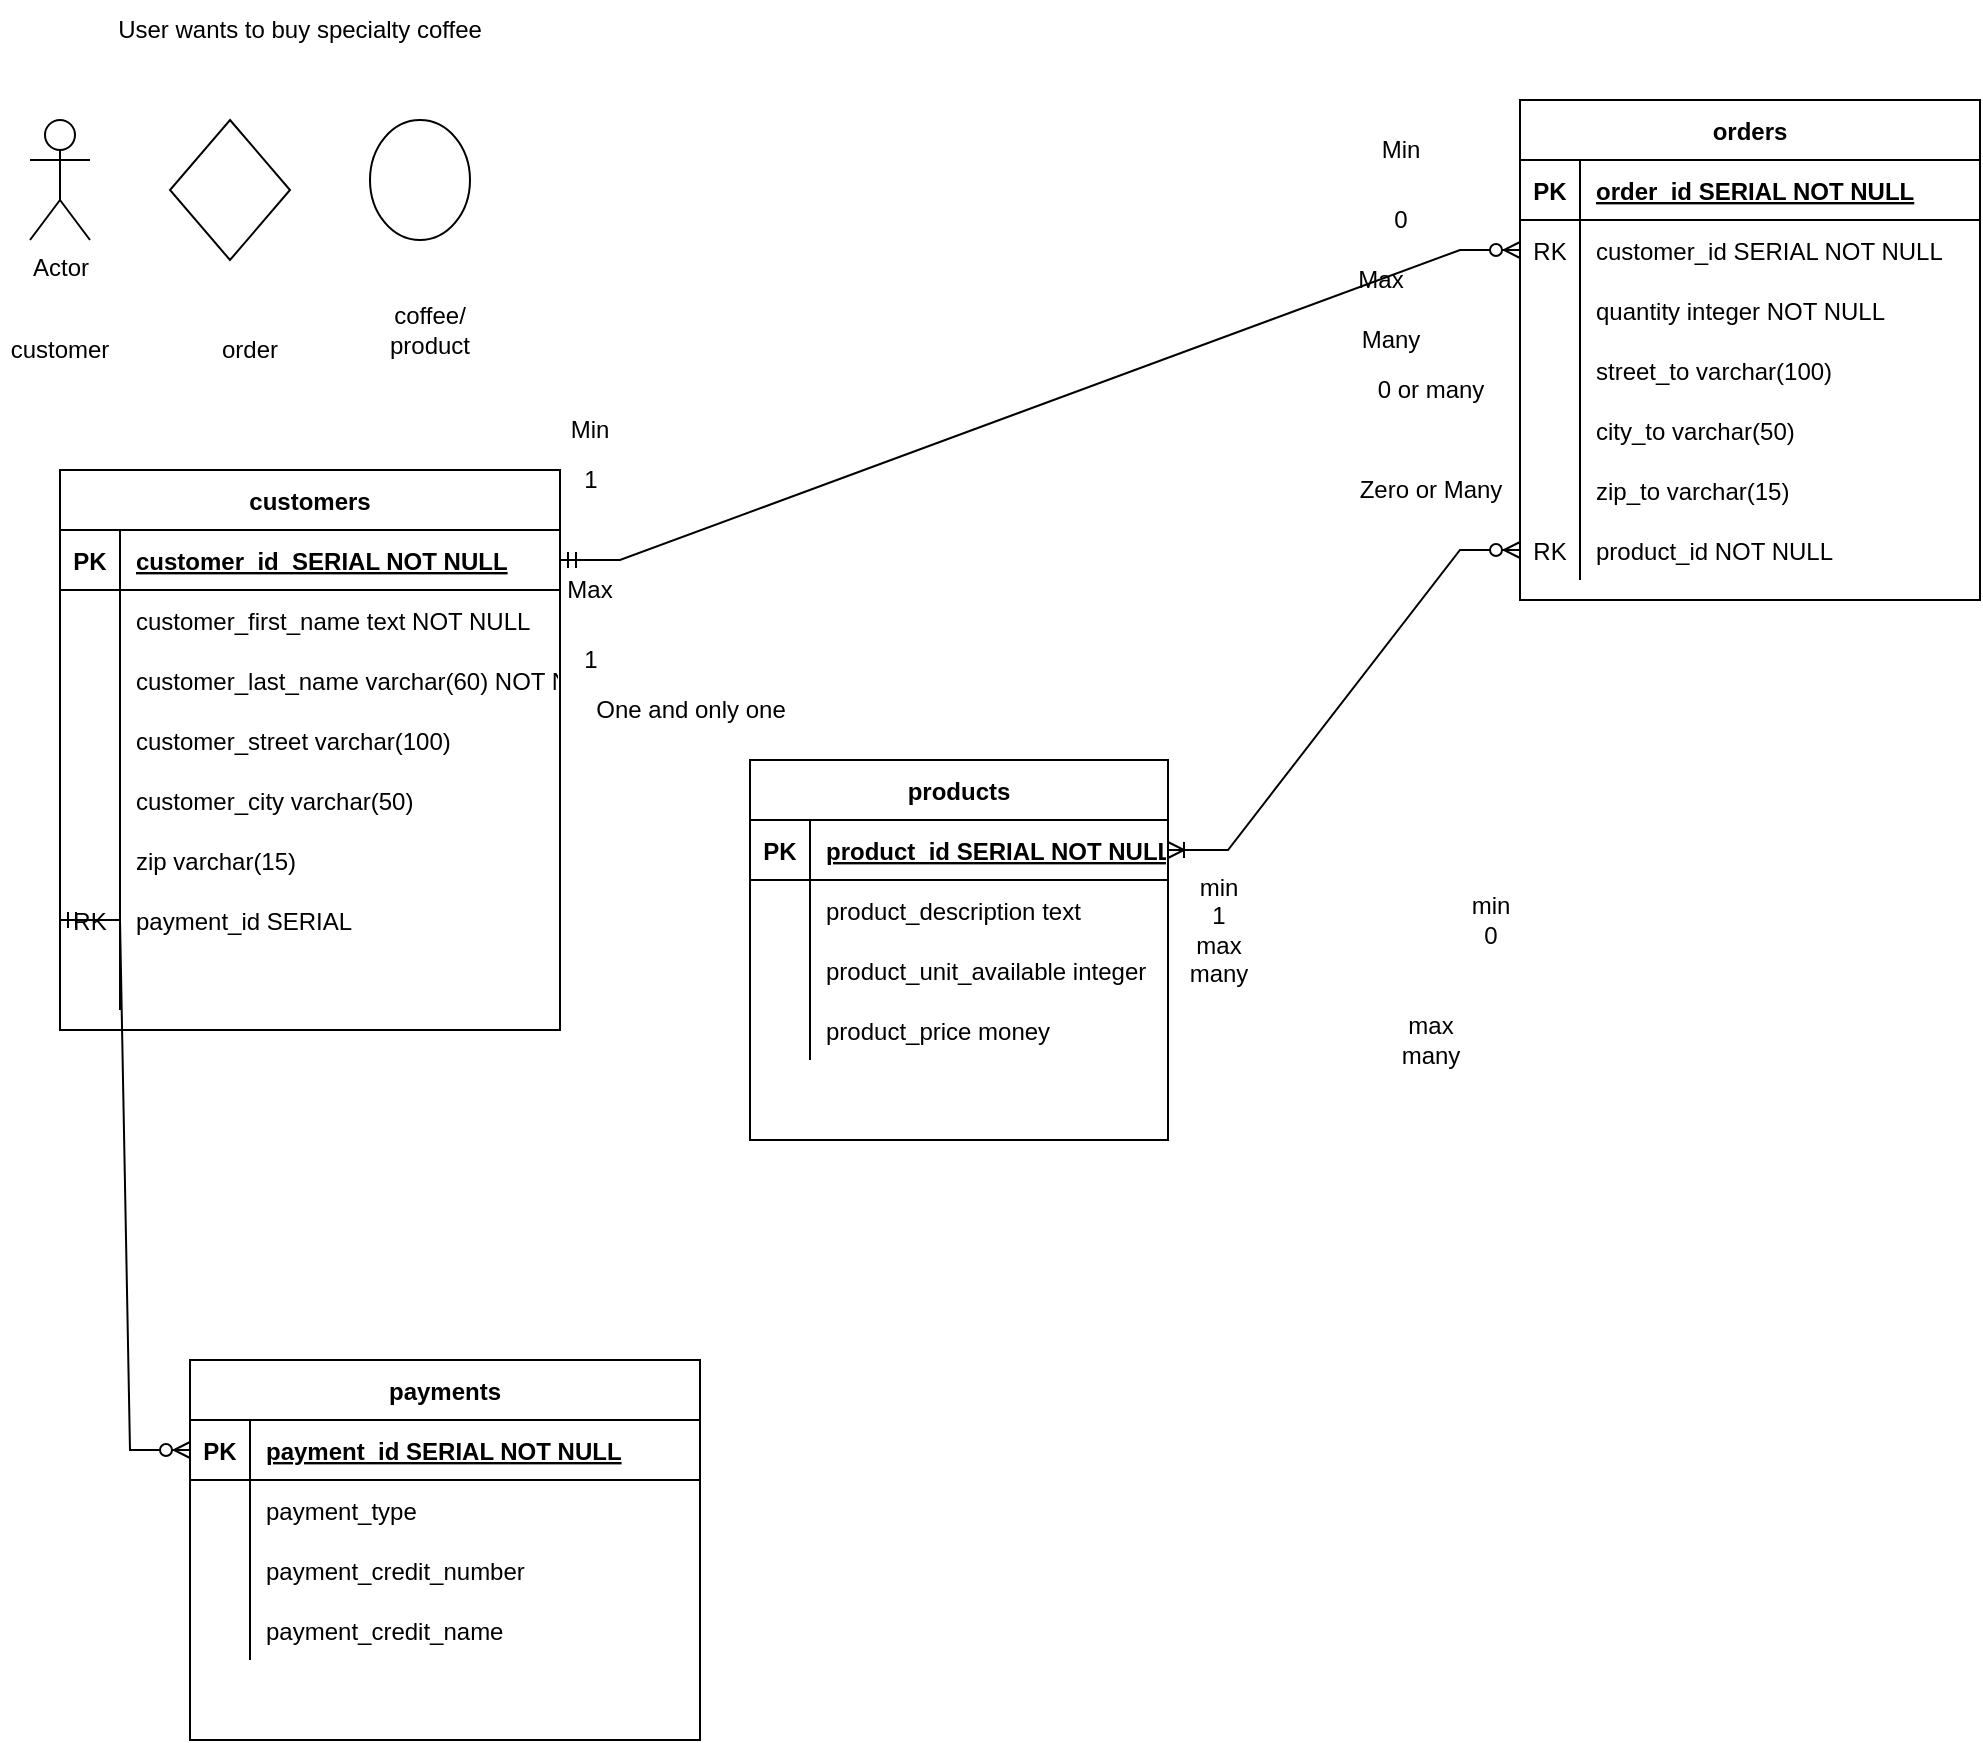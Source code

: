 <mxfile version="20.5.1" type="device"><diagram id="R2lEEEUBdFMjLlhIrx00" name="Page-1"><mxGraphModel dx="1678" dy="905" grid="1" gridSize="10" guides="1" tooltips="1" connect="1" arrows="1" fold="1" page="1" pageScale="1" pageWidth="850" pageHeight="1100" math="0" shadow="0" extFonts="Permanent Marker^https://fonts.googleapis.com/css?family=Permanent+Marker"><root><mxCell id="0"/><mxCell id="1" parent="0"/><mxCell id="4k5GteddXKoMZnhSFALY-1" value="User wants to buy specialty coffee" style="text;html=1;strokeColor=none;fillColor=none;align=center;verticalAlign=middle;whiteSpace=wrap;rounded=0;" vertex="1" parent="1"><mxGeometry x="50" y="30" width="230" height="30" as="geometry"/></mxCell><mxCell id="4k5GteddXKoMZnhSFALY-2" value="Actor" style="shape=umlActor;verticalLabelPosition=bottom;verticalAlign=top;html=1;outlineConnect=0;" vertex="1" parent="1"><mxGeometry x="30" y="90" width="30" height="60" as="geometry"/></mxCell><mxCell id="4k5GteddXKoMZnhSFALY-3" value="customer" style="text;html=1;strokeColor=none;fillColor=none;align=center;verticalAlign=middle;whiteSpace=wrap;rounded=0;" vertex="1" parent="1"><mxGeometry x="15" y="190" width="60" height="30" as="geometry"/></mxCell><mxCell id="4k5GteddXKoMZnhSFALY-4" value="" style="ellipse;whiteSpace=wrap;html=1;" vertex="1" parent="1"><mxGeometry x="200" y="90" width="50" height="60" as="geometry"/></mxCell><mxCell id="4k5GteddXKoMZnhSFALY-5" value="coffee/&lt;br&gt;product" style="text;html=1;strokeColor=none;fillColor=none;align=center;verticalAlign=middle;whiteSpace=wrap;rounded=0;" vertex="1" parent="1"><mxGeometry x="200" y="180" width="60" height="30" as="geometry"/></mxCell><mxCell id="4k5GteddXKoMZnhSFALY-6" value="order" style="text;html=1;strokeColor=none;fillColor=none;align=center;verticalAlign=middle;whiteSpace=wrap;rounded=0;" vertex="1" parent="1"><mxGeometry x="110" y="190" width="60" height="30" as="geometry"/></mxCell><mxCell id="4k5GteddXKoMZnhSFALY-7" value="" style="rhombus;whiteSpace=wrap;html=1;" vertex="1" parent="1"><mxGeometry x="100" y="90" width="60" height="70" as="geometry"/></mxCell><mxCell id="4k5GteddXKoMZnhSFALY-31" value="customers" style="shape=table;startSize=30;container=1;collapsible=1;childLayout=tableLayout;fixedRows=1;rowLines=0;fontStyle=1;align=center;resizeLast=1;" vertex="1" parent="1"><mxGeometry x="45" y="265" width="250" height="280" as="geometry"/></mxCell><mxCell id="4k5GteddXKoMZnhSFALY-32" value="" style="shape=tableRow;horizontal=0;startSize=0;swimlaneHead=0;swimlaneBody=0;fillColor=none;collapsible=0;dropTarget=0;points=[[0,0.5],[1,0.5]];portConstraint=eastwest;top=0;left=0;right=0;bottom=1;" vertex="1" parent="4k5GteddXKoMZnhSFALY-31"><mxGeometry y="30" width="250" height="30" as="geometry"/></mxCell><mxCell id="4k5GteddXKoMZnhSFALY-33" value="PK" style="shape=partialRectangle;connectable=0;fillColor=none;top=0;left=0;bottom=0;right=0;fontStyle=1;overflow=hidden;" vertex="1" parent="4k5GteddXKoMZnhSFALY-32"><mxGeometry width="30" height="30" as="geometry"><mxRectangle width="30" height="30" as="alternateBounds"/></mxGeometry></mxCell><mxCell id="4k5GteddXKoMZnhSFALY-34" value="customer_id  SERIAL NOT NULL" style="shape=partialRectangle;connectable=0;fillColor=none;top=0;left=0;bottom=0;right=0;align=left;spacingLeft=6;fontStyle=5;overflow=hidden;" vertex="1" parent="4k5GteddXKoMZnhSFALY-32"><mxGeometry x="30" width="220" height="30" as="geometry"><mxRectangle width="220" height="30" as="alternateBounds"/></mxGeometry></mxCell><mxCell id="4k5GteddXKoMZnhSFALY-35" value="" style="shape=tableRow;horizontal=0;startSize=0;swimlaneHead=0;swimlaneBody=0;fillColor=none;collapsible=0;dropTarget=0;points=[[0,0.5],[1,0.5]];portConstraint=eastwest;top=0;left=0;right=0;bottom=0;" vertex="1" parent="4k5GteddXKoMZnhSFALY-31"><mxGeometry y="60" width="250" height="30" as="geometry"/></mxCell><mxCell id="4k5GteddXKoMZnhSFALY-36" value="" style="shape=partialRectangle;connectable=0;fillColor=none;top=0;left=0;bottom=0;right=0;editable=1;overflow=hidden;" vertex="1" parent="4k5GteddXKoMZnhSFALY-35"><mxGeometry width="30" height="30" as="geometry"><mxRectangle width="30" height="30" as="alternateBounds"/></mxGeometry></mxCell><mxCell id="4k5GteddXKoMZnhSFALY-37" value="customer_first_name text NOT NULL" style="shape=partialRectangle;connectable=0;fillColor=none;top=0;left=0;bottom=0;right=0;align=left;spacingLeft=6;overflow=hidden;" vertex="1" parent="4k5GteddXKoMZnhSFALY-35"><mxGeometry x="30" width="220" height="30" as="geometry"><mxRectangle width="220" height="30" as="alternateBounds"/></mxGeometry></mxCell><mxCell id="4k5GteddXKoMZnhSFALY-38" value="" style="shape=tableRow;horizontal=0;startSize=0;swimlaneHead=0;swimlaneBody=0;fillColor=none;collapsible=0;dropTarget=0;points=[[0,0.5],[1,0.5]];portConstraint=eastwest;top=0;left=0;right=0;bottom=0;" vertex="1" parent="4k5GteddXKoMZnhSFALY-31"><mxGeometry y="90" width="250" height="30" as="geometry"/></mxCell><mxCell id="4k5GteddXKoMZnhSFALY-39" value="" style="shape=partialRectangle;connectable=0;fillColor=none;top=0;left=0;bottom=0;right=0;editable=1;overflow=hidden;" vertex="1" parent="4k5GteddXKoMZnhSFALY-38"><mxGeometry width="30" height="30" as="geometry"><mxRectangle width="30" height="30" as="alternateBounds"/></mxGeometry></mxCell><mxCell id="4k5GteddXKoMZnhSFALY-40" value="customer_last_name varchar(60) NOT NULL" style="shape=partialRectangle;connectable=0;fillColor=none;top=0;left=0;bottom=0;right=0;align=left;spacingLeft=6;overflow=hidden;" vertex="1" parent="4k5GteddXKoMZnhSFALY-38"><mxGeometry x="30" width="220" height="30" as="geometry"><mxRectangle width="220" height="30" as="alternateBounds"/></mxGeometry></mxCell><mxCell id="4k5GteddXKoMZnhSFALY-41" value="" style="shape=tableRow;horizontal=0;startSize=0;swimlaneHead=0;swimlaneBody=0;fillColor=none;collapsible=0;dropTarget=0;points=[[0,0.5],[1,0.5]];portConstraint=eastwest;top=0;left=0;right=0;bottom=0;" vertex="1" parent="4k5GteddXKoMZnhSFALY-31"><mxGeometry y="120" width="250" height="30" as="geometry"/></mxCell><mxCell id="4k5GteddXKoMZnhSFALY-42" value="" style="shape=partialRectangle;connectable=0;fillColor=none;top=0;left=0;bottom=0;right=0;editable=1;overflow=hidden;" vertex="1" parent="4k5GteddXKoMZnhSFALY-41"><mxGeometry width="30" height="30" as="geometry"><mxRectangle width="30" height="30" as="alternateBounds"/></mxGeometry></mxCell><mxCell id="4k5GteddXKoMZnhSFALY-43" value="customer_street varchar(100)" style="shape=partialRectangle;connectable=0;fillColor=none;top=0;left=0;bottom=0;right=0;align=left;spacingLeft=6;overflow=hidden;" vertex="1" parent="4k5GteddXKoMZnhSFALY-41"><mxGeometry x="30" width="220" height="30" as="geometry"><mxRectangle width="220" height="30" as="alternateBounds"/></mxGeometry></mxCell><mxCell id="4k5GteddXKoMZnhSFALY-44" value="" style="shape=tableRow;horizontal=0;startSize=0;swimlaneHead=0;swimlaneBody=0;fillColor=none;collapsible=0;dropTarget=0;points=[[0,0.5],[1,0.5]];portConstraint=eastwest;top=0;left=0;right=0;bottom=0;" vertex="1" parent="4k5GteddXKoMZnhSFALY-31"><mxGeometry y="150" width="250" height="30" as="geometry"/></mxCell><mxCell id="4k5GteddXKoMZnhSFALY-45" value="" style="shape=partialRectangle;connectable=0;fillColor=none;top=0;left=0;bottom=0;right=0;editable=1;overflow=hidden;" vertex="1" parent="4k5GteddXKoMZnhSFALY-44"><mxGeometry width="30" height="30" as="geometry"><mxRectangle width="30" height="30" as="alternateBounds"/></mxGeometry></mxCell><mxCell id="4k5GteddXKoMZnhSFALY-46" value="customer_city varchar(50)" style="shape=partialRectangle;connectable=0;fillColor=none;top=0;left=0;bottom=0;right=0;align=left;spacingLeft=6;overflow=hidden;" vertex="1" parent="4k5GteddXKoMZnhSFALY-44"><mxGeometry x="30" width="220" height="30" as="geometry"><mxRectangle width="220" height="30" as="alternateBounds"/></mxGeometry></mxCell><mxCell id="4k5GteddXKoMZnhSFALY-102" value="" style="shape=tableRow;horizontal=0;startSize=0;swimlaneHead=0;swimlaneBody=0;fillColor=none;collapsible=0;dropTarget=0;points=[[0,0.5],[1,0.5]];portConstraint=eastwest;top=0;left=0;right=0;bottom=0;" vertex="1" parent="4k5GteddXKoMZnhSFALY-31"><mxGeometry y="180" width="250" height="30" as="geometry"/></mxCell><mxCell id="4k5GteddXKoMZnhSFALY-103" value="" style="shape=partialRectangle;connectable=0;fillColor=none;top=0;left=0;bottom=0;right=0;editable=1;overflow=hidden;" vertex="1" parent="4k5GteddXKoMZnhSFALY-102"><mxGeometry width="30" height="30" as="geometry"><mxRectangle width="30" height="30" as="alternateBounds"/></mxGeometry></mxCell><mxCell id="4k5GteddXKoMZnhSFALY-104" value="zip varchar(15)" style="shape=partialRectangle;connectable=0;fillColor=none;top=0;left=0;bottom=0;right=0;align=left;spacingLeft=6;overflow=hidden;" vertex="1" parent="4k5GteddXKoMZnhSFALY-102"><mxGeometry x="30" width="220" height="30" as="geometry"><mxRectangle width="220" height="30" as="alternateBounds"/></mxGeometry></mxCell><mxCell id="4k5GteddXKoMZnhSFALY-47" value="" style="shape=tableRow;horizontal=0;startSize=0;swimlaneHead=0;swimlaneBody=0;fillColor=none;collapsible=0;dropTarget=0;points=[[0,0.5],[1,0.5]];portConstraint=eastwest;top=0;left=0;right=0;bottom=0;" vertex="1" parent="4k5GteddXKoMZnhSFALY-31"><mxGeometry y="210" width="250" height="30" as="geometry"/></mxCell><mxCell id="4k5GteddXKoMZnhSFALY-48" value="RK" style="shape=partialRectangle;connectable=0;fillColor=none;top=0;left=0;bottom=0;right=0;editable=1;overflow=hidden;" vertex="1" parent="4k5GteddXKoMZnhSFALY-47"><mxGeometry width="30" height="30" as="geometry"><mxRectangle width="30" height="30" as="alternateBounds"/></mxGeometry></mxCell><mxCell id="4k5GteddXKoMZnhSFALY-49" value="payment_id SERIAL" style="shape=partialRectangle;connectable=0;fillColor=none;top=0;left=0;bottom=0;right=0;align=left;spacingLeft=6;overflow=hidden;" vertex="1" parent="4k5GteddXKoMZnhSFALY-47"><mxGeometry x="30" width="220" height="30" as="geometry"><mxRectangle width="220" height="30" as="alternateBounds"/></mxGeometry></mxCell><mxCell id="4k5GteddXKoMZnhSFALY-50" value="" style="shape=tableRow;horizontal=0;startSize=0;swimlaneHead=0;swimlaneBody=0;fillColor=none;collapsible=0;dropTarget=0;points=[[0,0.5],[1,0.5]];portConstraint=eastwest;top=0;left=0;right=0;bottom=0;" vertex="1" parent="4k5GteddXKoMZnhSFALY-31"><mxGeometry y="240" width="250" height="30" as="geometry"/></mxCell><mxCell id="4k5GteddXKoMZnhSFALY-51" value="" style="shape=partialRectangle;connectable=0;fillColor=none;top=0;left=0;bottom=0;right=0;editable=1;overflow=hidden;" vertex="1" parent="4k5GteddXKoMZnhSFALY-50"><mxGeometry width="30" height="30" as="geometry"><mxRectangle width="30" height="30" as="alternateBounds"/></mxGeometry></mxCell><mxCell id="4k5GteddXKoMZnhSFALY-52" value="" style="shape=partialRectangle;connectable=0;fillColor=none;top=0;left=0;bottom=0;right=0;align=left;spacingLeft=6;overflow=hidden;" vertex="1" parent="4k5GteddXKoMZnhSFALY-50"><mxGeometry x="30" width="220" height="30" as="geometry"><mxRectangle width="220" height="30" as="alternateBounds"/></mxGeometry></mxCell><mxCell id="4k5GteddXKoMZnhSFALY-53" value="orders" style="shape=table;startSize=30;container=1;collapsible=1;childLayout=tableLayout;fixedRows=1;rowLines=0;fontStyle=1;align=center;resizeLast=1;" vertex="1" parent="1"><mxGeometry x="775" y="80" width="230" height="250" as="geometry"/></mxCell><mxCell id="4k5GteddXKoMZnhSFALY-54" value="" style="shape=tableRow;horizontal=0;startSize=0;swimlaneHead=0;swimlaneBody=0;fillColor=none;collapsible=0;dropTarget=0;points=[[0,0.5],[1,0.5]];portConstraint=eastwest;top=0;left=0;right=0;bottom=1;" vertex="1" parent="4k5GteddXKoMZnhSFALY-53"><mxGeometry y="30" width="230" height="30" as="geometry"/></mxCell><mxCell id="4k5GteddXKoMZnhSFALY-55" value="PK" style="shape=partialRectangle;connectable=0;fillColor=none;top=0;left=0;bottom=0;right=0;fontStyle=1;overflow=hidden;" vertex="1" parent="4k5GteddXKoMZnhSFALY-54"><mxGeometry width="30" height="30" as="geometry"><mxRectangle width="30" height="30" as="alternateBounds"/></mxGeometry></mxCell><mxCell id="4k5GteddXKoMZnhSFALY-56" value="order_id SERIAL NOT NULL" style="shape=partialRectangle;connectable=0;fillColor=none;top=0;left=0;bottom=0;right=0;align=left;spacingLeft=6;fontStyle=5;overflow=hidden;" vertex="1" parent="4k5GteddXKoMZnhSFALY-54"><mxGeometry x="30" width="200" height="30" as="geometry"><mxRectangle width="200" height="30" as="alternateBounds"/></mxGeometry></mxCell><mxCell id="4k5GteddXKoMZnhSFALY-57" value="" style="shape=tableRow;horizontal=0;startSize=0;swimlaneHead=0;swimlaneBody=0;fillColor=none;collapsible=0;dropTarget=0;points=[[0,0.5],[1,0.5]];portConstraint=eastwest;top=0;left=0;right=0;bottom=0;" vertex="1" parent="4k5GteddXKoMZnhSFALY-53"><mxGeometry y="60" width="230" height="30" as="geometry"/></mxCell><mxCell id="4k5GteddXKoMZnhSFALY-58" value="RK" style="shape=partialRectangle;connectable=0;fillColor=none;top=0;left=0;bottom=0;right=0;editable=1;overflow=hidden;" vertex="1" parent="4k5GteddXKoMZnhSFALY-57"><mxGeometry width="30" height="30" as="geometry"><mxRectangle width="30" height="30" as="alternateBounds"/></mxGeometry></mxCell><mxCell id="4k5GteddXKoMZnhSFALY-59" value="customer_id SERIAL NOT NULL" style="shape=partialRectangle;connectable=0;fillColor=none;top=0;left=0;bottom=0;right=0;align=left;spacingLeft=6;overflow=hidden;" vertex="1" parent="4k5GteddXKoMZnhSFALY-57"><mxGeometry x="30" width="200" height="30" as="geometry"><mxRectangle width="200" height="30" as="alternateBounds"/></mxGeometry></mxCell><mxCell id="4k5GteddXKoMZnhSFALY-60" value="" style="shape=tableRow;horizontal=0;startSize=0;swimlaneHead=0;swimlaneBody=0;fillColor=none;collapsible=0;dropTarget=0;points=[[0,0.5],[1,0.5]];portConstraint=eastwest;top=0;left=0;right=0;bottom=0;" vertex="1" parent="4k5GteddXKoMZnhSFALY-53"><mxGeometry y="90" width="230" height="30" as="geometry"/></mxCell><mxCell id="4k5GteddXKoMZnhSFALY-61" value="" style="shape=partialRectangle;connectable=0;fillColor=none;top=0;left=0;bottom=0;right=0;editable=1;overflow=hidden;" vertex="1" parent="4k5GteddXKoMZnhSFALY-60"><mxGeometry width="30" height="30" as="geometry"><mxRectangle width="30" height="30" as="alternateBounds"/></mxGeometry></mxCell><mxCell id="4k5GteddXKoMZnhSFALY-62" value="quantity integer NOT NULL" style="shape=partialRectangle;connectable=0;fillColor=none;top=0;left=0;bottom=0;right=0;align=left;spacingLeft=6;overflow=hidden;" vertex="1" parent="4k5GteddXKoMZnhSFALY-60"><mxGeometry x="30" width="200" height="30" as="geometry"><mxRectangle width="200" height="30" as="alternateBounds"/></mxGeometry></mxCell><mxCell id="4k5GteddXKoMZnhSFALY-63" value="" style="shape=tableRow;horizontal=0;startSize=0;swimlaneHead=0;swimlaneBody=0;fillColor=none;collapsible=0;dropTarget=0;points=[[0,0.5],[1,0.5]];portConstraint=eastwest;top=0;left=0;right=0;bottom=0;" vertex="1" parent="4k5GteddXKoMZnhSFALY-53"><mxGeometry y="120" width="230" height="30" as="geometry"/></mxCell><mxCell id="4k5GteddXKoMZnhSFALY-64" value="" style="shape=partialRectangle;connectable=0;fillColor=none;top=0;left=0;bottom=0;right=0;editable=1;overflow=hidden;" vertex="1" parent="4k5GteddXKoMZnhSFALY-63"><mxGeometry width="30" height="30" as="geometry"><mxRectangle width="30" height="30" as="alternateBounds"/></mxGeometry></mxCell><mxCell id="4k5GteddXKoMZnhSFALY-65" value="street_to varchar(100)" style="shape=partialRectangle;connectable=0;fillColor=none;top=0;left=0;bottom=0;right=0;align=left;spacingLeft=6;overflow=hidden;" vertex="1" parent="4k5GteddXKoMZnhSFALY-63"><mxGeometry x="30" width="200" height="30" as="geometry"><mxRectangle width="200" height="30" as="alternateBounds"/></mxGeometry></mxCell><mxCell id="4k5GteddXKoMZnhSFALY-66" value="" style="shape=tableRow;horizontal=0;startSize=0;swimlaneHead=0;swimlaneBody=0;fillColor=none;collapsible=0;dropTarget=0;points=[[0,0.5],[1,0.5]];portConstraint=eastwest;top=0;left=0;right=0;bottom=0;" vertex="1" parent="4k5GteddXKoMZnhSFALY-53"><mxGeometry y="150" width="230" height="30" as="geometry"/></mxCell><mxCell id="4k5GteddXKoMZnhSFALY-67" value="" style="shape=partialRectangle;connectable=0;fillColor=none;top=0;left=0;bottom=0;right=0;editable=1;overflow=hidden;" vertex="1" parent="4k5GteddXKoMZnhSFALY-66"><mxGeometry width="30" height="30" as="geometry"><mxRectangle width="30" height="30" as="alternateBounds"/></mxGeometry></mxCell><mxCell id="4k5GteddXKoMZnhSFALY-68" value="city_to varchar(50)" style="shape=partialRectangle;connectable=0;fillColor=none;top=0;left=0;bottom=0;right=0;align=left;spacingLeft=6;overflow=hidden;" vertex="1" parent="4k5GteddXKoMZnhSFALY-66"><mxGeometry x="30" width="200" height="30" as="geometry"><mxRectangle width="200" height="30" as="alternateBounds"/></mxGeometry></mxCell><mxCell id="4k5GteddXKoMZnhSFALY-69" value="" style="shape=tableRow;horizontal=0;startSize=0;swimlaneHead=0;swimlaneBody=0;fillColor=none;collapsible=0;dropTarget=0;points=[[0,0.5],[1,0.5]];portConstraint=eastwest;top=0;left=0;right=0;bottom=0;" vertex="1" parent="4k5GteddXKoMZnhSFALY-53"><mxGeometry y="180" width="230" height="30" as="geometry"/></mxCell><mxCell id="4k5GteddXKoMZnhSFALY-70" value="" style="shape=partialRectangle;connectable=0;fillColor=none;top=0;left=0;bottom=0;right=0;editable=1;overflow=hidden;" vertex="1" parent="4k5GteddXKoMZnhSFALY-69"><mxGeometry width="30" height="30" as="geometry"><mxRectangle width="30" height="30" as="alternateBounds"/></mxGeometry></mxCell><mxCell id="4k5GteddXKoMZnhSFALY-71" value="zip_to varchar(15)" style="shape=partialRectangle;connectable=0;fillColor=none;top=0;left=0;bottom=0;right=0;align=left;spacingLeft=6;overflow=hidden;" vertex="1" parent="4k5GteddXKoMZnhSFALY-69"><mxGeometry x="30" width="200" height="30" as="geometry"><mxRectangle width="200" height="30" as="alternateBounds"/></mxGeometry></mxCell><mxCell id="4k5GteddXKoMZnhSFALY-72" value="" style="shape=tableRow;horizontal=0;startSize=0;swimlaneHead=0;swimlaneBody=0;fillColor=none;collapsible=0;dropTarget=0;points=[[0,0.5],[1,0.5]];portConstraint=eastwest;top=0;left=0;right=0;bottom=0;" vertex="1" parent="4k5GteddXKoMZnhSFALY-53"><mxGeometry y="210" width="230" height="30" as="geometry"/></mxCell><mxCell id="4k5GteddXKoMZnhSFALY-73" value="RK" style="shape=partialRectangle;connectable=0;fillColor=none;top=0;left=0;bottom=0;right=0;editable=1;overflow=hidden;" vertex="1" parent="4k5GteddXKoMZnhSFALY-72"><mxGeometry width="30" height="30" as="geometry"><mxRectangle width="30" height="30" as="alternateBounds"/></mxGeometry></mxCell><mxCell id="4k5GteddXKoMZnhSFALY-74" value="product_id NOT NULL" style="shape=partialRectangle;connectable=0;fillColor=none;top=0;left=0;bottom=0;right=0;align=left;spacingLeft=6;overflow=hidden;" vertex="1" parent="4k5GteddXKoMZnhSFALY-72"><mxGeometry x="30" width="200" height="30" as="geometry"><mxRectangle width="200" height="30" as="alternateBounds"/></mxGeometry></mxCell><mxCell id="4k5GteddXKoMZnhSFALY-76" value="products" style="shape=table;startSize=30;container=1;collapsible=1;childLayout=tableLayout;fixedRows=1;rowLines=0;fontStyle=1;align=center;resizeLast=1;" vertex="1" parent="1"><mxGeometry x="390" y="410" width="209" height="190" as="geometry"/></mxCell><mxCell id="4k5GteddXKoMZnhSFALY-77" value="" style="shape=tableRow;horizontal=0;startSize=0;swimlaneHead=0;swimlaneBody=0;fillColor=none;collapsible=0;dropTarget=0;points=[[0,0.5],[1,0.5]];portConstraint=eastwest;top=0;left=0;right=0;bottom=1;" vertex="1" parent="4k5GteddXKoMZnhSFALY-76"><mxGeometry y="30" width="209" height="30" as="geometry"/></mxCell><mxCell id="4k5GteddXKoMZnhSFALY-78" value="PK" style="shape=partialRectangle;connectable=0;fillColor=none;top=0;left=0;bottom=0;right=0;fontStyle=1;overflow=hidden;" vertex="1" parent="4k5GteddXKoMZnhSFALY-77"><mxGeometry width="30" height="30" as="geometry"><mxRectangle width="30" height="30" as="alternateBounds"/></mxGeometry></mxCell><mxCell id="4k5GteddXKoMZnhSFALY-79" value="product_id SERIAL NOT NULL" style="shape=partialRectangle;connectable=0;fillColor=none;top=0;left=0;bottom=0;right=0;align=left;spacingLeft=6;fontStyle=5;overflow=hidden;" vertex="1" parent="4k5GteddXKoMZnhSFALY-77"><mxGeometry x="30" width="179" height="30" as="geometry"><mxRectangle width="179" height="30" as="alternateBounds"/></mxGeometry></mxCell><mxCell id="4k5GteddXKoMZnhSFALY-80" value="" style="shape=tableRow;horizontal=0;startSize=0;swimlaneHead=0;swimlaneBody=0;fillColor=none;collapsible=0;dropTarget=0;points=[[0,0.5],[1,0.5]];portConstraint=eastwest;top=0;left=0;right=0;bottom=0;" vertex="1" parent="4k5GteddXKoMZnhSFALY-76"><mxGeometry y="60" width="209" height="30" as="geometry"/></mxCell><mxCell id="4k5GteddXKoMZnhSFALY-81" value="" style="shape=partialRectangle;connectable=0;fillColor=none;top=0;left=0;bottom=0;right=0;editable=1;overflow=hidden;" vertex="1" parent="4k5GteddXKoMZnhSFALY-80"><mxGeometry width="30" height="30" as="geometry"><mxRectangle width="30" height="30" as="alternateBounds"/></mxGeometry></mxCell><mxCell id="4k5GteddXKoMZnhSFALY-82" value="product_description text" style="shape=partialRectangle;connectable=0;fillColor=none;top=0;left=0;bottom=0;right=0;align=left;spacingLeft=6;overflow=hidden;" vertex="1" parent="4k5GteddXKoMZnhSFALY-80"><mxGeometry x="30" width="179" height="30" as="geometry"><mxRectangle width="179" height="30" as="alternateBounds"/></mxGeometry></mxCell><mxCell id="4k5GteddXKoMZnhSFALY-83" value="" style="shape=tableRow;horizontal=0;startSize=0;swimlaneHead=0;swimlaneBody=0;fillColor=none;collapsible=0;dropTarget=0;points=[[0,0.5],[1,0.5]];portConstraint=eastwest;top=0;left=0;right=0;bottom=0;" vertex="1" parent="4k5GteddXKoMZnhSFALY-76"><mxGeometry y="90" width="209" height="30" as="geometry"/></mxCell><mxCell id="4k5GteddXKoMZnhSFALY-84" value="" style="shape=partialRectangle;connectable=0;fillColor=none;top=0;left=0;bottom=0;right=0;editable=1;overflow=hidden;" vertex="1" parent="4k5GteddXKoMZnhSFALY-83"><mxGeometry width="30" height="30" as="geometry"><mxRectangle width="30" height="30" as="alternateBounds"/></mxGeometry></mxCell><mxCell id="4k5GteddXKoMZnhSFALY-85" value="product_unit_available integer" style="shape=partialRectangle;connectable=0;fillColor=none;top=0;left=0;bottom=0;right=0;align=left;spacingLeft=6;overflow=hidden;" vertex="1" parent="4k5GteddXKoMZnhSFALY-83"><mxGeometry x="30" width="179" height="30" as="geometry"><mxRectangle width="179" height="30" as="alternateBounds"/></mxGeometry></mxCell><mxCell id="4k5GteddXKoMZnhSFALY-86" value="" style="shape=tableRow;horizontal=0;startSize=0;swimlaneHead=0;swimlaneBody=0;fillColor=none;collapsible=0;dropTarget=0;points=[[0,0.5],[1,0.5]];portConstraint=eastwest;top=0;left=0;right=0;bottom=0;" vertex="1" parent="4k5GteddXKoMZnhSFALY-76"><mxGeometry y="120" width="209" height="30" as="geometry"/></mxCell><mxCell id="4k5GteddXKoMZnhSFALY-87" value="" style="shape=partialRectangle;connectable=0;fillColor=none;top=0;left=0;bottom=0;right=0;editable=1;overflow=hidden;" vertex="1" parent="4k5GteddXKoMZnhSFALY-86"><mxGeometry width="30" height="30" as="geometry"><mxRectangle width="30" height="30" as="alternateBounds"/></mxGeometry></mxCell><mxCell id="4k5GteddXKoMZnhSFALY-88" value="product_price money" style="shape=partialRectangle;connectable=0;fillColor=none;top=0;left=0;bottom=0;right=0;align=left;spacingLeft=6;overflow=hidden;" vertex="1" parent="4k5GteddXKoMZnhSFALY-86"><mxGeometry x="30" width="179" height="30" as="geometry"><mxRectangle width="179" height="30" as="alternateBounds"/></mxGeometry></mxCell><mxCell id="4k5GteddXKoMZnhSFALY-89" value="payments" style="shape=table;startSize=30;container=1;collapsible=1;childLayout=tableLayout;fixedRows=1;rowLines=0;fontStyle=1;align=center;resizeLast=1;" vertex="1" parent="1"><mxGeometry x="110" y="710" width="255" height="190" as="geometry"/></mxCell><mxCell id="4k5GteddXKoMZnhSFALY-90" value="" style="shape=tableRow;horizontal=0;startSize=0;swimlaneHead=0;swimlaneBody=0;fillColor=none;collapsible=0;dropTarget=0;points=[[0,0.5],[1,0.5]];portConstraint=eastwest;top=0;left=0;right=0;bottom=1;" vertex="1" parent="4k5GteddXKoMZnhSFALY-89"><mxGeometry y="30" width="255" height="30" as="geometry"/></mxCell><mxCell id="4k5GteddXKoMZnhSFALY-91" value="PK" style="shape=partialRectangle;connectable=0;fillColor=none;top=0;left=0;bottom=0;right=0;fontStyle=1;overflow=hidden;" vertex="1" parent="4k5GteddXKoMZnhSFALY-90"><mxGeometry width="30" height="30" as="geometry"><mxRectangle width="30" height="30" as="alternateBounds"/></mxGeometry></mxCell><mxCell id="4k5GteddXKoMZnhSFALY-92" value="payment_id SERIAL NOT NULL" style="shape=partialRectangle;connectable=0;fillColor=none;top=0;left=0;bottom=0;right=0;align=left;spacingLeft=6;fontStyle=5;overflow=hidden;" vertex="1" parent="4k5GteddXKoMZnhSFALY-90"><mxGeometry x="30" width="225" height="30" as="geometry"><mxRectangle width="225" height="30" as="alternateBounds"/></mxGeometry></mxCell><mxCell id="4k5GteddXKoMZnhSFALY-93" value="" style="shape=tableRow;horizontal=0;startSize=0;swimlaneHead=0;swimlaneBody=0;fillColor=none;collapsible=0;dropTarget=0;points=[[0,0.5],[1,0.5]];portConstraint=eastwest;top=0;left=0;right=0;bottom=0;" vertex="1" parent="4k5GteddXKoMZnhSFALY-89"><mxGeometry y="60" width="255" height="30" as="geometry"/></mxCell><mxCell id="4k5GteddXKoMZnhSFALY-94" value="" style="shape=partialRectangle;connectable=0;fillColor=none;top=0;left=0;bottom=0;right=0;editable=1;overflow=hidden;" vertex="1" parent="4k5GteddXKoMZnhSFALY-93"><mxGeometry width="30" height="30" as="geometry"><mxRectangle width="30" height="30" as="alternateBounds"/></mxGeometry></mxCell><mxCell id="4k5GteddXKoMZnhSFALY-95" value="payment_type" style="shape=partialRectangle;connectable=0;fillColor=none;top=0;left=0;bottom=0;right=0;align=left;spacingLeft=6;overflow=hidden;" vertex="1" parent="4k5GteddXKoMZnhSFALY-93"><mxGeometry x="30" width="225" height="30" as="geometry"><mxRectangle width="225" height="30" as="alternateBounds"/></mxGeometry></mxCell><mxCell id="4k5GteddXKoMZnhSFALY-96" value="" style="shape=tableRow;horizontal=0;startSize=0;swimlaneHead=0;swimlaneBody=0;fillColor=none;collapsible=0;dropTarget=0;points=[[0,0.5],[1,0.5]];portConstraint=eastwest;top=0;left=0;right=0;bottom=0;" vertex="1" parent="4k5GteddXKoMZnhSFALY-89"><mxGeometry y="90" width="255" height="30" as="geometry"/></mxCell><mxCell id="4k5GteddXKoMZnhSFALY-97" value="" style="shape=partialRectangle;connectable=0;fillColor=none;top=0;left=0;bottom=0;right=0;editable=1;overflow=hidden;" vertex="1" parent="4k5GteddXKoMZnhSFALY-96"><mxGeometry width="30" height="30" as="geometry"><mxRectangle width="30" height="30" as="alternateBounds"/></mxGeometry></mxCell><mxCell id="4k5GteddXKoMZnhSFALY-98" value="payment_credit_number" style="shape=partialRectangle;connectable=0;fillColor=none;top=0;left=0;bottom=0;right=0;align=left;spacingLeft=6;overflow=hidden;" vertex="1" parent="4k5GteddXKoMZnhSFALY-96"><mxGeometry x="30" width="225" height="30" as="geometry"><mxRectangle width="225" height="30" as="alternateBounds"/></mxGeometry></mxCell><mxCell id="4k5GteddXKoMZnhSFALY-99" value="" style="shape=tableRow;horizontal=0;startSize=0;swimlaneHead=0;swimlaneBody=0;fillColor=none;collapsible=0;dropTarget=0;points=[[0,0.5],[1,0.5]];portConstraint=eastwest;top=0;left=0;right=0;bottom=0;" vertex="1" parent="4k5GteddXKoMZnhSFALY-89"><mxGeometry y="120" width="255" height="30" as="geometry"/></mxCell><mxCell id="4k5GteddXKoMZnhSFALY-100" value="" style="shape=partialRectangle;connectable=0;fillColor=none;top=0;left=0;bottom=0;right=0;editable=1;overflow=hidden;" vertex="1" parent="4k5GteddXKoMZnhSFALY-99"><mxGeometry width="30" height="30" as="geometry"><mxRectangle width="30" height="30" as="alternateBounds"/></mxGeometry></mxCell><mxCell id="4k5GteddXKoMZnhSFALY-101" value="payment_credit_name" style="shape=partialRectangle;connectable=0;fillColor=none;top=0;left=0;bottom=0;right=0;align=left;spacingLeft=6;overflow=hidden;" vertex="1" parent="4k5GteddXKoMZnhSFALY-99"><mxGeometry x="30" width="225" height="30" as="geometry"><mxRectangle width="225" height="30" as="alternateBounds"/></mxGeometry></mxCell><mxCell id="4k5GteddXKoMZnhSFALY-105" value="Min" style="text;html=1;strokeColor=none;fillColor=none;align=center;verticalAlign=middle;whiteSpace=wrap;rounded=0;" vertex="1" parent="1"><mxGeometry x="280" y="230" width="60" height="30" as="geometry"/></mxCell><mxCell id="4k5GteddXKoMZnhSFALY-106" value="Max" style="text;html=1;strokeColor=none;fillColor=none;align=center;verticalAlign=middle;whiteSpace=wrap;rounded=0;" vertex="1" parent="1"><mxGeometry x="280" y="310" width="60" height="30" as="geometry"/></mxCell><mxCell id="4k5GteddXKoMZnhSFALY-109" value="1" style="text;html=1;align=center;verticalAlign=middle;resizable=0;points=[];autosize=1;strokeColor=none;fillColor=none;" vertex="1" parent="1"><mxGeometry x="295" y="255" width="30" height="30" as="geometry"/></mxCell><mxCell id="4k5GteddXKoMZnhSFALY-110" value="1" style="text;html=1;align=center;verticalAlign=middle;resizable=0;points=[];autosize=1;strokeColor=none;fillColor=none;" vertex="1" parent="1"><mxGeometry x="295" y="345" width="30" height="30" as="geometry"/></mxCell><mxCell id="4k5GteddXKoMZnhSFALY-111" value="One and only one" style="text;html=1;align=center;verticalAlign=middle;resizable=0;points=[];autosize=1;strokeColor=none;fillColor=none;" vertex="1" parent="1"><mxGeometry x="300" y="370" width="120" height="30" as="geometry"/></mxCell><mxCell id="4k5GteddXKoMZnhSFALY-112" value="Min" style="text;html=1;align=center;verticalAlign=middle;resizable=0;points=[];autosize=1;strokeColor=none;fillColor=none;" vertex="1" parent="1"><mxGeometry x="695" y="90" width="40" height="30" as="geometry"/></mxCell><mxCell id="4k5GteddXKoMZnhSFALY-113" value="0" style="text;html=1;align=center;verticalAlign=middle;resizable=0;points=[];autosize=1;strokeColor=none;fillColor=none;" vertex="1" parent="1"><mxGeometry x="700" y="125" width="30" height="30" as="geometry"/></mxCell><mxCell id="4k5GteddXKoMZnhSFALY-114" value="Many" style="text;html=1;align=center;verticalAlign=middle;resizable=0;points=[];autosize=1;strokeColor=none;fillColor=none;" vertex="1" parent="1"><mxGeometry x="685" y="185" width="50" height="30" as="geometry"/></mxCell><mxCell id="4k5GteddXKoMZnhSFALY-115" value="Max" style="text;html=1;align=center;verticalAlign=middle;resizable=0;points=[];autosize=1;strokeColor=none;fillColor=none;" vertex="1" parent="1"><mxGeometry x="680" y="155" width="50" height="30" as="geometry"/></mxCell><mxCell id="4k5GteddXKoMZnhSFALY-116" value="Zero or Many" style="text;html=1;align=center;verticalAlign=middle;resizable=0;points=[];autosize=1;strokeColor=none;fillColor=none;" vertex="1" parent="1"><mxGeometry x="685" y="260" width="90" height="30" as="geometry"/></mxCell><mxCell id="4k5GteddXKoMZnhSFALY-117" value="" style="edgeStyle=entityRelationEdgeStyle;fontSize=12;html=1;endArrow=ERzeroToMany;startArrow=ERmandOne;rounded=0;exitX=1;exitY=0.5;exitDx=0;exitDy=0;entryX=0;entryY=0.5;entryDx=0;entryDy=0;" edge="1" parent="1" source="4k5GteddXKoMZnhSFALY-32" target="4k5GteddXKoMZnhSFALY-57"><mxGeometry width="100" height="100" relative="1" as="geometry"><mxPoint x="360" y="530" as="sourcePoint"/><mxPoint x="460" y="430" as="targetPoint"/></mxGeometry></mxCell><mxCell id="4k5GteddXKoMZnhSFALY-119" value="" style="edgeStyle=entityRelationEdgeStyle;fontSize=12;html=1;endArrow=ERzeroToMany;startArrow=ERmandOne;rounded=0;exitX=0;exitY=0.5;exitDx=0;exitDy=0;entryX=0;entryY=0.5;entryDx=0;entryDy=0;" edge="1" parent="1" source="4k5GteddXKoMZnhSFALY-47" target="4k5GteddXKoMZnhSFALY-90"><mxGeometry width="100" height="100" relative="1" as="geometry"><mxPoint x="250" y="520" as="sourcePoint"/><mxPoint x="20" y="480" as="targetPoint"/></mxGeometry></mxCell><mxCell id="4k5GteddXKoMZnhSFALY-120" value="min&lt;br&gt;0" style="text;html=1;align=center;verticalAlign=middle;resizable=0;points=[];autosize=1;strokeColor=none;fillColor=none;" vertex="1" parent="1"><mxGeometry x="740" y="470" width="40" height="40" as="geometry"/></mxCell><mxCell id="4k5GteddXKoMZnhSFALY-121" value="max&lt;br&gt;many" style="text;html=1;align=center;verticalAlign=middle;resizable=0;points=[];autosize=1;strokeColor=none;fillColor=none;" vertex="1" parent="1"><mxGeometry x="705" y="530" width="50" height="40" as="geometry"/></mxCell><mxCell id="4k5GteddXKoMZnhSFALY-122" value="0 or many" style="text;html=1;align=center;verticalAlign=middle;resizable=0;points=[];autosize=1;strokeColor=none;fillColor=none;" vertex="1" parent="1"><mxGeometry x="690" y="210" width="80" height="30" as="geometry"/></mxCell><mxCell id="4k5GteddXKoMZnhSFALY-123" value="min&lt;br&gt;1&lt;br&gt;max&lt;br&gt;many" style="text;html=1;align=center;verticalAlign=middle;resizable=0;points=[];autosize=1;strokeColor=none;fillColor=none;" vertex="1" parent="1"><mxGeometry x="599" y="460" width="50" height="70" as="geometry"/></mxCell><mxCell id="4k5GteddXKoMZnhSFALY-126" value="" style="edgeStyle=entityRelationEdgeStyle;fontSize=12;html=1;endArrow=ERoneToMany;startArrow=ERzeroToMany;rounded=0;exitX=0;exitY=0.5;exitDx=0;exitDy=0;" edge="1" parent="1" source="4k5GteddXKoMZnhSFALY-72" target="4k5GteddXKoMZnhSFALY-77"><mxGeometry width="100" height="100" relative="1" as="geometry"><mxPoint x="800" y="620" as="sourcePoint"/><mxPoint x="640" y="680" as="targetPoint"/></mxGeometry></mxCell></root></mxGraphModel></diagram></mxfile>